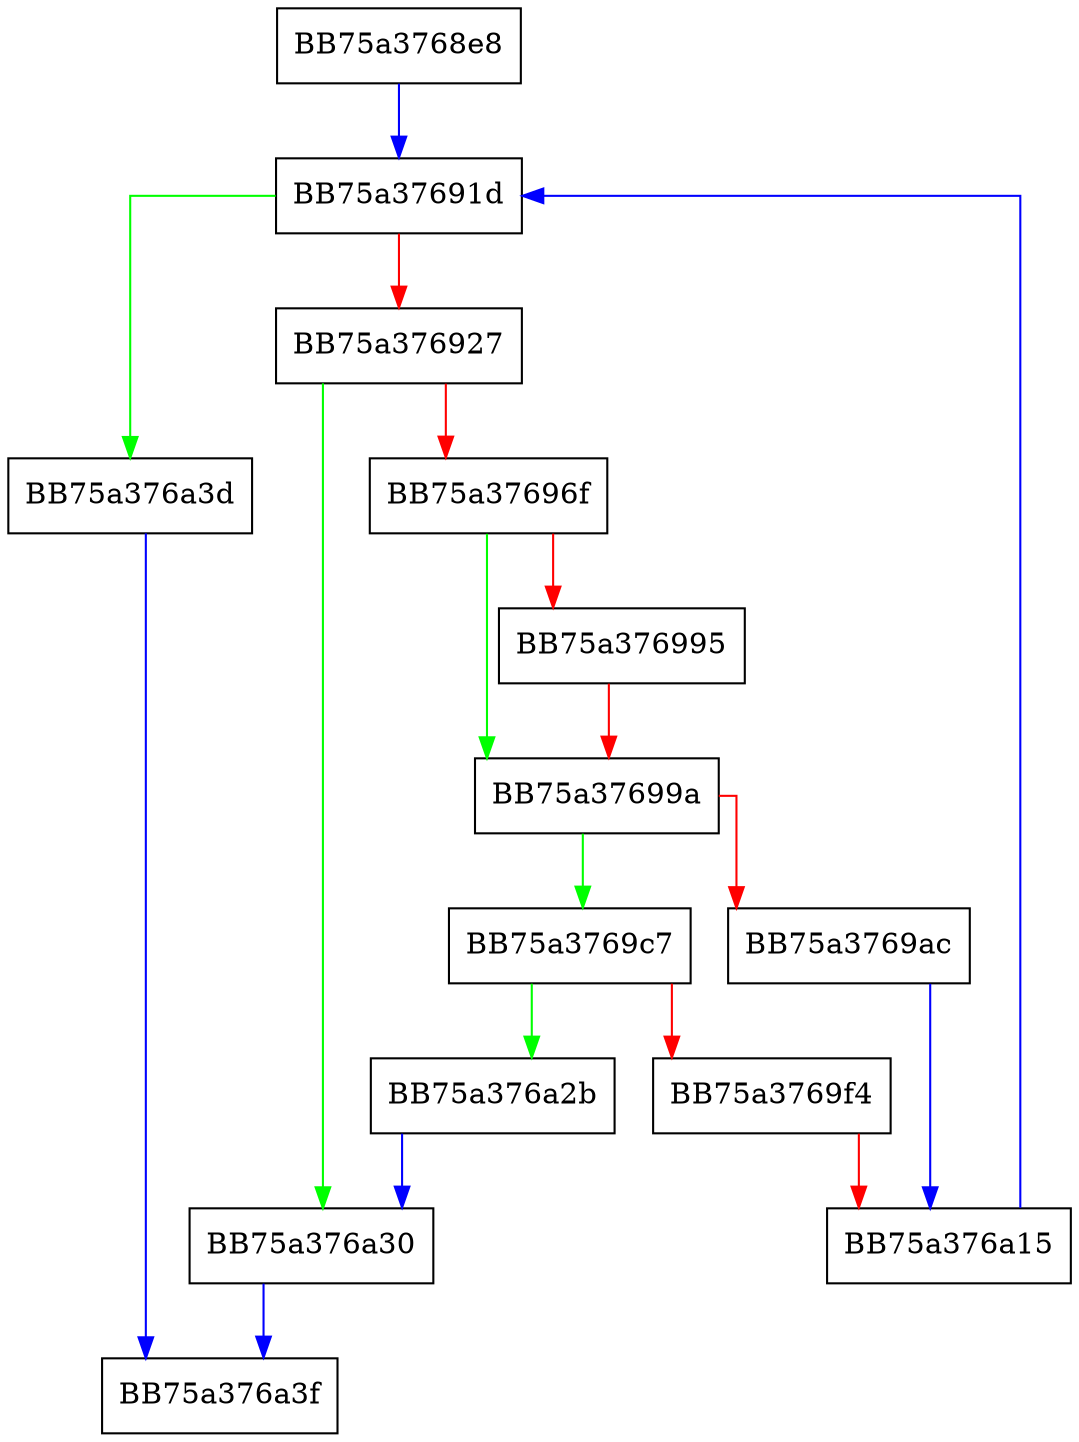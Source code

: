 digraph load_vdll_metadata {
  node [shape="box"];
  graph [splines=ortho];
  BB75a3768e8 -> BB75a37691d [color="blue"];
  BB75a37691d -> BB75a376a3d [color="green"];
  BB75a37691d -> BB75a376927 [color="red"];
  BB75a376927 -> BB75a376a30 [color="green"];
  BB75a376927 -> BB75a37696f [color="red"];
  BB75a37696f -> BB75a37699a [color="green"];
  BB75a37696f -> BB75a376995 [color="red"];
  BB75a376995 -> BB75a37699a [color="red"];
  BB75a37699a -> BB75a3769c7 [color="green"];
  BB75a37699a -> BB75a3769ac [color="red"];
  BB75a3769ac -> BB75a376a15 [color="blue"];
  BB75a3769c7 -> BB75a376a2b [color="green"];
  BB75a3769c7 -> BB75a3769f4 [color="red"];
  BB75a3769f4 -> BB75a376a15 [color="red"];
  BB75a376a15 -> BB75a37691d [color="blue"];
  BB75a376a2b -> BB75a376a30 [color="blue"];
  BB75a376a30 -> BB75a376a3f [color="blue"];
  BB75a376a3d -> BB75a376a3f [color="blue"];
}